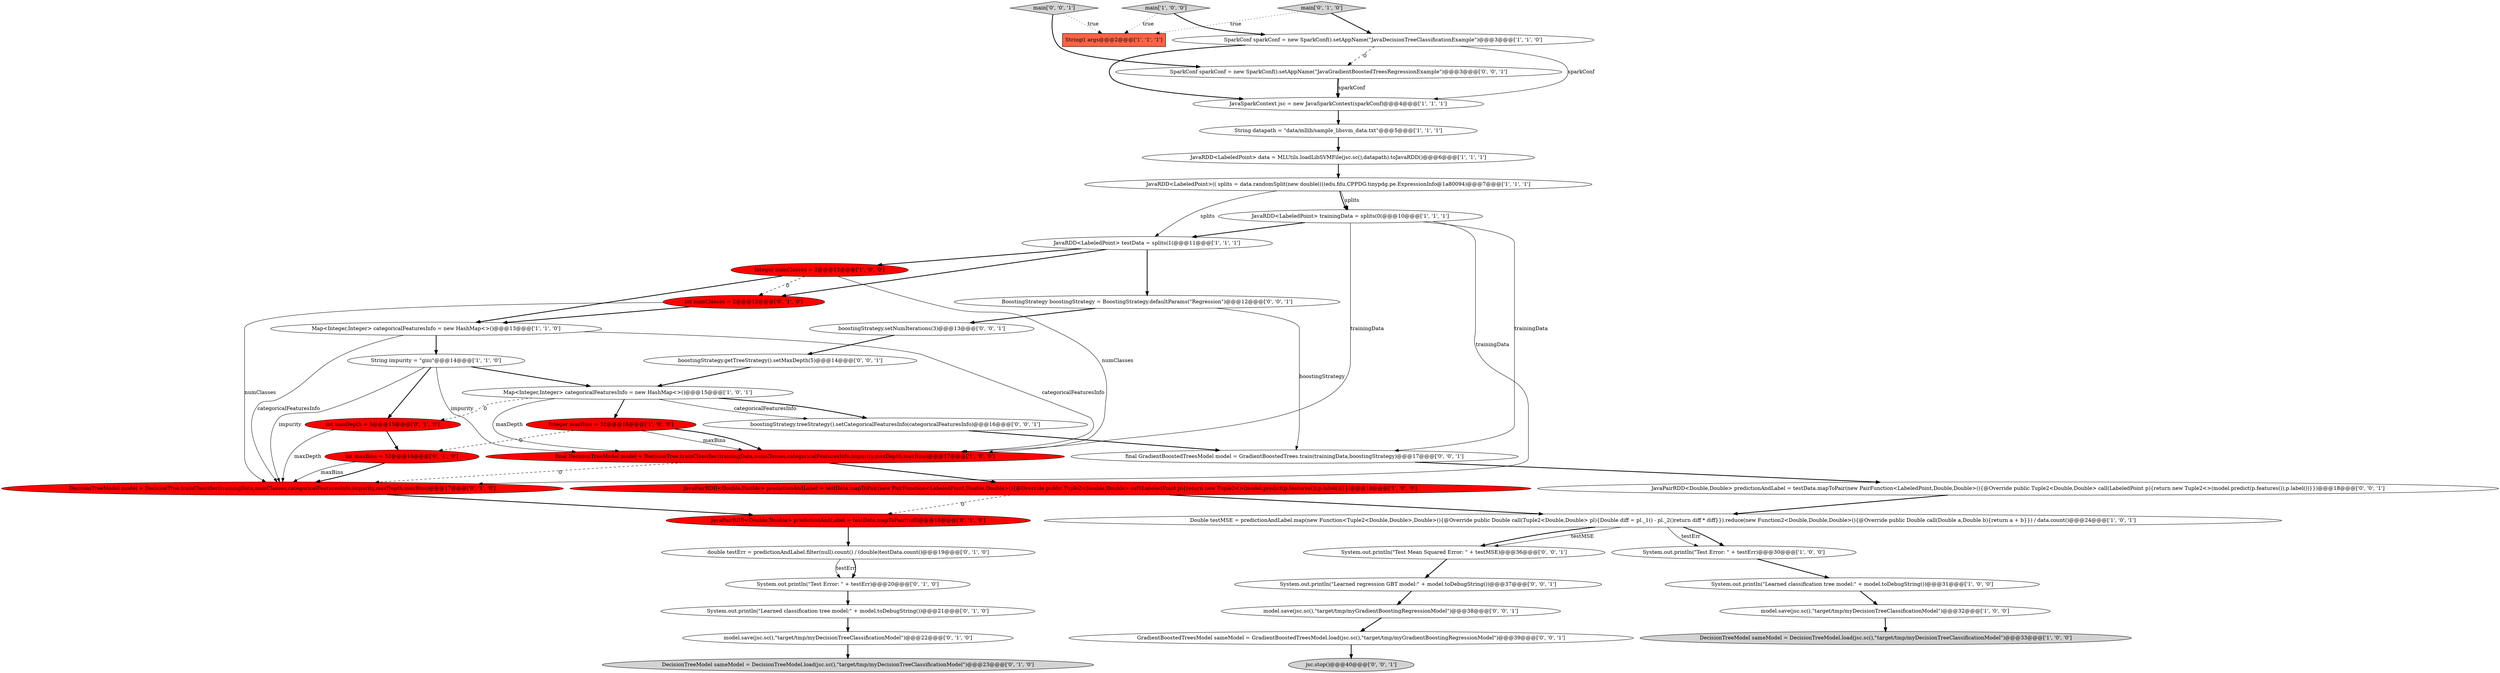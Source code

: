 digraph {
11 [style = filled, label = "Integer maxBins = 32@@@16@@@['1', '0', '0']", fillcolor = red, shape = ellipse image = "AAA1AAABBB1BBB"];
8 [style = filled, label = "System.out.println(\"Test Error: \" + testErr)@@@30@@@['1', '0', '0']", fillcolor = white, shape = ellipse image = "AAA0AAABBB1BBB"];
40 [style = filled, label = "model.save(jsc.sc(),\"target/tmp/myGradientBoostingRegressionModel\")@@@38@@@['0', '0', '1']", fillcolor = white, shape = ellipse image = "AAA0AAABBB3BBB"];
20 [style = filled, label = "String datapath = \"data/mllib/sample_libsvm_data.txt\"@@@5@@@['1', '1', '1']", fillcolor = white, shape = ellipse image = "AAA0AAABBB1BBB"];
32 [style = filled, label = "boostingStrategy.treeStrategy().setCategoricalFeaturesInfo(categoricalFeaturesInfo)@@@16@@@['0', '0', '1']", fillcolor = white, shape = ellipse image = "AAA0AAABBB3BBB"];
34 [style = filled, label = "SparkConf sparkConf = new SparkConf().setAppName(\"JavaGradientBoostedTreesRegressionExample\")@@@3@@@['0', '0', '1']", fillcolor = white, shape = ellipse image = "AAA0AAABBB3BBB"];
25 [style = filled, label = "int numClasses = 2@@@12@@@['0', '1', '0']", fillcolor = red, shape = ellipse image = "AAA1AAABBB2BBB"];
42 [style = filled, label = "main['0', '0', '1']", fillcolor = lightgray, shape = diamond image = "AAA0AAABBB3BBB"];
0 [style = filled, label = "DecisionTreeModel sameModel = DecisionTreeModel.load(jsc.sc(),\"target/tmp/myDecisionTreeClassificationModel\")@@@33@@@['1', '0', '0']", fillcolor = lightgray, shape = ellipse image = "AAA0AAABBB1BBB"];
21 [style = filled, label = "JavaPairRDD<Double,Double> predictionAndLabel = testData.mapToPair(null)@@@18@@@['0', '1', '0']", fillcolor = red, shape = ellipse image = "AAA1AAABBB2BBB"];
37 [style = filled, label = "System.out.println(\"Learned regression GBT model:\" + model.toDebugString())@@@37@@@['0', '0', '1']", fillcolor = white, shape = ellipse image = "AAA0AAABBB3BBB"];
38 [style = filled, label = "jsc.stop()@@@40@@@['0', '0', '1']", fillcolor = lightgray, shape = ellipse image = "AAA0AAABBB3BBB"];
43 [style = filled, label = "boostingStrategy.setNumIterations(3)@@@13@@@['0', '0', '1']", fillcolor = white, shape = ellipse image = "AAA0AAABBB3BBB"];
33 [style = filled, label = "System.out.println(\"Test Mean Squared Error: \" + testMSE)@@@36@@@['0', '0', '1']", fillcolor = white, shape = ellipse image = "AAA0AAABBB3BBB"];
2 [style = filled, label = "JavaRDD<LabeledPoint> testData = splits(1(@@@11@@@['1', '1', '1']", fillcolor = white, shape = ellipse image = "AAA0AAABBB1BBB"];
7 [style = filled, label = "String impurity = \"gini\"@@@14@@@['1', '1', '0']", fillcolor = white, shape = ellipse image = "AAA0AAABBB1BBB"];
6 [style = filled, label = "System.out.println(\"Learned classification tree model:\" + model.toDebugString())@@@31@@@['1', '0', '0']", fillcolor = white, shape = ellipse image = "AAA0AAABBB1BBB"];
3 [style = filled, label = "final DecisionTreeModel model = DecisionTree.trainClassifier(trainingData,numClasses,categoricalFeaturesInfo,impurity,maxDepth,maxBins)@@@17@@@['1', '0', '0']", fillcolor = red, shape = ellipse image = "AAA1AAABBB1BBB"];
24 [style = filled, label = "System.out.println(\"Test Error: \" + testErr)@@@20@@@['0', '1', '0']", fillcolor = white, shape = ellipse image = "AAA0AAABBB2BBB"];
30 [style = filled, label = "int maxBins = 32@@@16@@@['0', '1', '0']", fillcolor = red, shape = ellipse image = "AAA1AAABBB2BBB"];
39 [style = filled, label = "final GradientBoostedTreesModel model = GradientBoostedTrees.train(trainingData,boostingStrategy)@@@17@@@['0', '0', '1']", fillcolor = white, shape = ellipse image = "AAA0AAABBB3BBB"];
31 [style = filled, label = "double testErr = predictionAndLabel.filter(null).count() / (double)testData.count()@@@19@@@['0', '1', '0']", fillcolor = white, shape = ellipse image = "AAA0AAABBB2BBB"];
35 [style = filled, label = "BoostingStrategy boostingStrategy = BoostingStrategy.defaultParams(\"Regression\")@@@12@@@['0', '0', '1']", fillcolor = white, shape = ellipse image = "AAA0AAABBB3BBB"];
4 [style = filled, label = "SparkConf sparkConf = new SparkConf().setAppName(\"JavaDecisionTreeClassificationExample\")@@@3@@@['1', '1', '0']", fillcolor = white, shape = ellipse image = "AAA0AAABBB1BBB"];
15 [style = filled, label = "JavaSparkContext jsc = new JavaSparkContext(sparkConf)@@@4@@@['1', '1', '1']", fillcolor = white, shape = ellipse image = "AAA0AAABBB1BBB"];
18 [style = filled, label = "model.save(jsc.sc(),\"target/tmp/myDecisionTreeClassificationModel\")@@@32@@@['1', '0', '0']", fillcolor = white, shape = ellipse image = "AAA0AAABBB1BBB"];
1 [style = filled, label = "JavaRDD<LabeledPoint> data = MLUtils.loadLibSVMFile(jsc.sc(),datapath).toJavaRDD()@@@6@@@['1', '1', '1']", fillcolor = white, shape = ellipse image = "AAA0AAABBB1BBB"];
13 [style = filled, label = "Map<Integer,Integer> categoricalFeaturesInfo = new HashMap<>()@@@13@@@['1', '1', '0']", fillcolor = white, shape = ellipse image = "AAA0AAABBB1BBB"];
29 [style = filled, label = "DecisionTreeModel model = DecisionTree.trainClassifier(trainingData,numClasses,categoricalFeaturesInfo,impurity,maxDepth,maxBins)@@@17@@@['0', '1', '0']", fillcolor = red, shape = ellipse image = "AAA1AAABBB2BBB"];
22 [style = filled, label = "main['0', '1', '0']", fillcolor = lightgray, shape = diamond image = "AAA0AAABBB2BBB"];
27 [style = filled, label = "model.save(jsc.sc(),\"target/tmp/myDecisionTreeClassificationModel\")@@@22@@@['0', '1', '0']", fillcolor = white, shape = ellipse image = "AAA0AAABBB2BBB"];
16 [style = filled, label = "Integer numClasses = 2@@@12@@@['1', '0', '0']", fillcolor = red, shape = ellipse image = "AAA1AAABBB1BBB"];
9 [style = filled, label = "JavaPairRDD<Double,Double> predictionAndLabel = testData.mapToPair(new PairFunction<LabeledPoint,Double,Double>(){@Override public Tuple2<Double,Double> call(LabeledPoint p){return new Tuple2<>(model.predict(p.features()),p.label())}})@@@18@@@['1', '0', '0']", fillcolor = red, shape = ellipse image = "AAA1AAABBB1BBB"];
10 [style = filled, label = "Double testMSE = predictionAndLabel.map(new Function<Tuple2<Double,Double>,Double>(){@Override public Double call(Tuple2<Double,Double> pl){Double diff = pl._1() - pl._2()return diff * diff}}).reduce(new Function2<Double,Double,Double>(){@Override public Double call(Double a,Double b){return a + b}}) / data.count()@@@24@@@['1', '0', '1']", fillcolor = white, shape = ellipse image = "AAA0AAABBB1BBB"];
41 [style = filled, label = "boostingStrategy.getTreeStrategy().setMaxDepth(5)@@@14@@@['0', '0', '1']", fillcolor = white, shape = ellipse image = "AAA0AAABBB3BBB"];
28 [style = filled, label = "DecisionTreeModel sameModel = DecisionTreeModel.load(jsc.sc(),\"target/tmp/myDecisionTreeClassificationModel\")@@@23@@@['0', '1', '0']", fillcolor = lightgray, shape = ellipse image = "AAA0AAABBB2BBB"];
36 [style = filled, label = "GradientBoostedTreesModel sameModel = GradientBoostedTreesModel.load(jsc.sc(),\"target/tmp/myGradientBoostingRegressionModel\")@@@39@@@['0', '0', '1']", fillcolor = white, shape = ellipse image = "AAA0AAABBB3BBB"];
5 [style = filled, label = "main['1', '0', '0']", fillcolor = lightgray, shape = diamond image = "AAA0AAABBB1BBB"];
12 [style = filled, label = "String(( args@@@2@@@['1', '1', '1']", fillcolor = tomato, shape = box image = "AAA0AAABBB1BBB"];
17 [style = filled, label = "JavaRDD<LabeledPoint> trainingData = splits(0(@@@10@@@['1', '1', '1']", fillcolor = white, shape = ellipse image = "AAA0AAABBB1BBB"];
26 [style = filled, label = "int maxDepth = 5@@@15@@@['0', '1', '0']", fillcolor = red, shape = ellipse image = "AAA1AAABBB2BBB"];
44 [style = filled, label = "JavaPairRDD<Double,Double> predictionAndLabel = testData.mapToPair(new PairFunction<LabeledPoint,Double,Double>(){@Override public Tuple2<Double,Double> call(LabeledPoint p){return new Tuple2<>(model.predict(p.features()),p.label())}})@@@18@@@['0', '0', '1']", fillcolor = white, shape = ellipse image = "AAA0AAABBB3BBB"];
14 [style = filled, label = "Map<Integer,Integer> categoricalFeaturesInfo = new HashMap<>()@@@15@@@['1', '0', '1']", fillcolor = white, shape = ellipse image = "AAA0AAABBB1BBB"];
23 [style = filled, label = "System.out.println(\"Learned classification tree model:\" + model.toDebugString())@@@21@@@['0', '1', '0']", fillcolor = white, shape = ellipse image = "AAA0AAABBB2BBB"];
19 [style = filled, label = "JavaRDD<LabeledPoint>(( splits = data.randomSplit(new double((((edu.fdu.CPPDG.tinypdg.pe.ExpressionInfo@1a80094)@@@7@@@['1', '1', '1']", fillcolor = white, shape = ellipse image = "AAA0AAABBB1BBB"];
3->29 [style = dashed, label="0"];
31->24 [style = solid, label="testErr"];
2->35 [style = bold, label=""];
14->32 [style = solid, label="categoricalFeaturesInfo"];
42->34 [style = bold, label=""];
16->13 [style = bold, label=""];
19->2 [style = solid, label="splits"];
19->17 [style = solid, label="splits"];
39->44 [style = bold, label=""];
23->27 [style = bold, label=""];
17->3 [style = solid, label="trainingData"];
25->13 [style = bold, label=""];
10->8 [style = solid, label="testErr"];
26->29 [style = solid, label="maxDepth"];
13->29 [style = solid, label="categoricalFeaturesInfo"];
7->3 [style = solid, label="impurity"];
6->18 [style = bold, label=""];
31->24 [style = bold, label=""];
27->28 [style = bold, label=""];
4->15 [style = bold, label=""];
17->29 [style = solid, label="trainingData"];
16->25 [style = dashed, label="0"];
34->15 [style = bold, label=""];
44->10 [style = bold, label=""];
13->3 [style = solid, label="categoricalFeaturesInfo"];
8->6 [style = bold, label=""];
19->17 [style = bold, label=""];
20->1 [style = bold, label=""];
9->10 [style = bold, label=""];
35->43 [style = bold, label=""];
17->39 [style = solid, label="trainingData"];
5->12 [style = dotted, label="true"];
35->39 [style = solid, label="boostingStrategy"];
30->29 [style = bold, label=""];
29->21 [style = bold, label=""];
14->26 [style = dashed, label="0"];
22->12 [style = dotted, label="true"];
26->30 [style = bold, label=""];
30->29 [style = solid, label="maxBins"];
7->14 [style = bold, label=""];
7->26 [style = bold, label=""];
3->9 [style = bold, label=""];
22->4 [style = bold, label=""];
42->12 [style = dotted, label="true"];
11->3 [style = solid, label="maxBins"];
10->33 [style = solid, label="testMSE"];
21->31 [style = bold, label=""];
17->2 [style = bold, label=""];
10->8 [style = bold, label=""];
11->3 [style = bold, label=""];
40->36 [style = bold, label=""];
9->21 [style = dashed, label="0"];
13->7 [style = bold, label=""];
15->20 [style = bold, label=""];
7->29 [style = solid, label="impurity"];
5->4 [style = bold, label=""];
4->34 [style = dashed, label="0"];
16->3 [style = solid, label="numClasses"];
43->41 [style = bold, label=""];
32->39 [style = bold, label=""];
10->33 [style = bold, label=""];
25->29 [style = solid, label="numClasses"];
36->38 [style = bold, label=""];
14->3 [style = solid, label="maxDepth"];
1->19 [style = bold, label=""];
33->37 [style = bold, label=""];
34->15 [style = solid, label="sparkConf"];
2->25 [style = bold, label=""];
14->32 [style = bold, label=""];
14->11 [style = bold, label=""];
11->30 [style = dashed, label="0"];
18->0 [style = bold, label=""];
37->40 [style = bold, label=""];
41->14 [style = bold, label=""];
4->15 [style = solid, label="sparkConf"];
24->23 [style = bold, label=""];
2->16 [style = bold, label=""];
}
